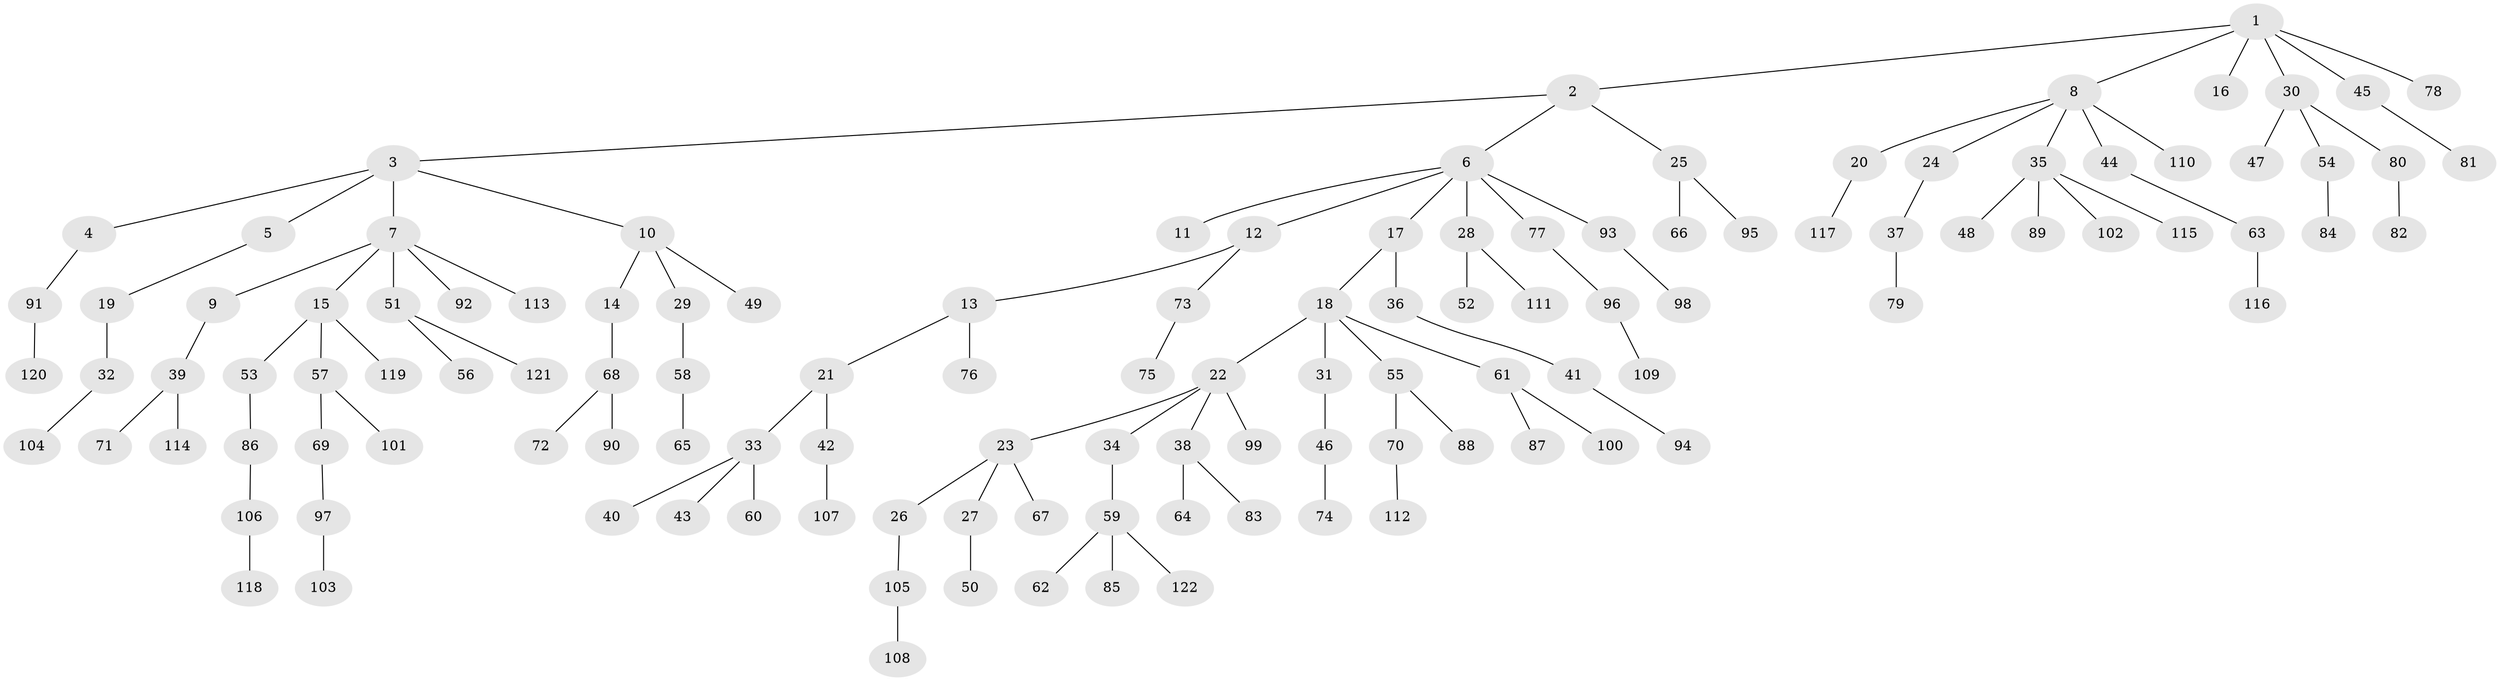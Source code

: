 // coarse degree distribution, {6: 0.03614457831325301, 5: 0.024096385542168676, 2: 0.20481927710843373, 8: 0.024096385542168676, 3: 0.07228915662650602, 1: 0.5783132530120482, 4: 0.060240963855421686}
// Generated by graph-tools (version 1.1) at 2025/24/03/03/25 07:24:08]
// undirected, 122 vertices, 121 edges
graph export_dot {
graph [start="1"]
  node [color=gray90,style=filled];
  1;
  2;
  3;
  4;
  5;
  6;
  7;
  8;
  9;
  10;
  11;
  12;
  13;
  14;
  15;
  16;
  17;
  18;
  19;
  20;
  21;
  22;
  23;
  24;
  25;
  26;
  27;
  28;
  29;
  30;
  31;
  32;
  33;
  34;
  35;
  36;
  37;
  38;
  39;
  40;
  41;
  42;
  43;
  44;
  45;
  46;
  47;
  48;
  49;
  50;
  51;
  52;
  53;
  54;
  55;
  56;
  57;
  58;
  59;
  60;
  61;
  62;
  63;
  64;
  65;
  66;
  67;
  68;
  69;
  70;
  71;
  72;
  73;
  74;
  75;
  76;
  77;
  78;
  79;
  80;
  81;
  82;
  83;
  84;
  85;
  86;
  87;
  88;
  89;
  90;
  91;
  92;
  93;
  94;
  95;
  96;
  97;
  98;
  99;
  100;
  101;
  102;
  103;
  104;
  105;
  106;
  107;
  108;
  109;
  110;
  111;
  112;
  113;
  114;
  115;
  116;
  117;
  118;
  119;
  120;
  121;
  122;
  1 -- 2;
  1 -- 8;
  1 -- 16;
  1 -- 30;
  1 -- 45;
  1 -- 78;
  2 -- 3;
  2 -- 6;
  2 -- 25;
  3 -- 4;
  3 -- 5;
  3 -- 7;
  3 -- 10;
  4 -- 91;
  5 -- 19;
  6 -- 11;
  6 -- 12;
  6 -- 17;
  6 -- 28;
  6 -- 77;
  6 -- 93;
  7 -- 9;
  7 -- 15;
  7 -- 51;
  7 -- 92;
  7 -- 113;
  8 -- 20;
  8 -- 24;
  8 -- 35;
  8 -- 44;
  8 -- 110;
  9 -- 39;
  10 -- 14;
  10 -- 29;
  10 -- 49;
  12 -- 13;
  12 -- 73;
  13 -- 21;
  13 -- 76;
  14 -- 68;
  15 -- 53;
  15 -- 57;
  15 -- 119;
  17 -- 18;
  17 -- 36;
  18 -- 22;
  18 -- 31;
  18 -- 55;
  18 -- 61;
  19 -- 32;
  20 -- 117;
  21 -- 33;
  21 -- 42;
  22 -- 23;
  22 -- 34;
  22 -- 38;
  22 -- 99;
  23 -- 26;
  23 -- 27;
  23 -- 67;
  24 -- 37;
  25 -- 66;
  25 -- 95;
  26 -- 105;
  27 -- 50;
  28 -- 52;
  28 -- 111;
  29 -- 58;
  30 -- 47;
  30 -- 54;
  30 -- 80;
  31 -- 46;
  32 -- 104;
  33 -- 40;
  33 -- 43;
  33 -- 60;
  34 -- 59;
  35 -- 48;
  35 -- 89;
  35 -- 102;
  35 -- 115;
  36 -- 41;
  37 -- 79;
  38 -- 64;
  38 -- 83;
  39 -- 71;
  39 -- 114;
  41 -- 94;
  42 -- 107;
  44 -- 63;
  45 -- 81;
  46 -- 74;
  51 -- 56;
  51 -- 121;
  53 -- 86;
  54 -- 84;
  55 -- 70;
  55 -- 88;
  57 -- 69;
  57 -- 101;
  58 -- 65;
  59 -- 62;
  59 -- 85;
  59 -- 122;
  61 -- 87;
  61 -- 100;
  63 -- 116;
  68 -- 72;
  68 -- 90;
  69 -- 97;
  70 -- 112;
  73 -- 75;
  77 -- 96;
  80 -- 82;
  86 -- 106;
  91 -- 120;
  93 -- 98;
  96 -- 109;
  97 -- 103;
  105 -- 108;
  106 -- 118;
}
